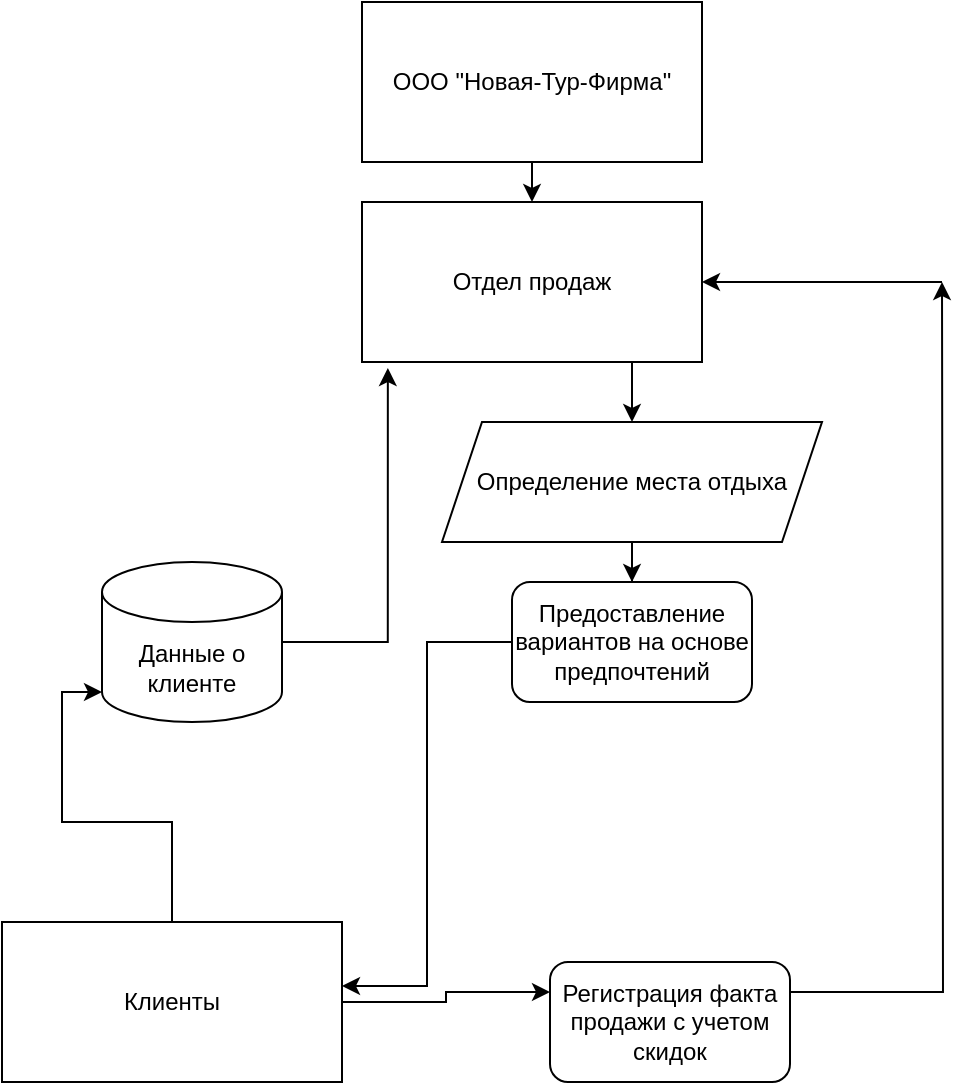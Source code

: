 <mxfile version="13.7.9" type="github">
  <diagram id="qFKxyE-M53xmJl7StOp3" name="Page-1">
    <mxGraphModel dx="1381" dy="764" grid="1" gridSize="10" guides="1" tooltips="1" connect="1" arrows="1" fold="1" page="1" pageScale="1" pageWidth="827" pageHeight="1169" math="0" shadow="0">
      <root>
        <mxCell id="0" />
        <mxCell id="1" parent="0" />
        <mxCell id="AVhFk2Lw0QTZrJyyEQa5-1" value="ООО &quot;Новая-Тур-Фирма&quot;" style="rounded=0;whiteSpace=wrap;html=1;" vertex="1" parent="1">
          <mxGeometry x="320" y="40" width="170" height="80" as="geometry" />
        </mxCell>
        <mxCell id="AVhFk2Lw0QTZrJyyEQa5-17" style="edgeStyle=orthogonalEdgeStyle;rounded=0;orthogonalLoop=1;jettySize=auto;html=1;exitX=0.75;exitY=1;exitDx=0;exitDy=0;entryX=0.5;entryY=0;entryDx=0;entryDy=0;" edge="1" parent="1" source="AVhFk2Lw0QTZrJyyEQa5-2" target="AVhFk2Lw0QTZrJyyEQa5-14">
          <mxGeometry relative="1" as="geometry" />
        </mxCell>
        <mxCell id="AVhFk2Lw0QTZrJyyEQa5-2" value="Отдел продаж" style="rounded=0;whiteSpace=wrap;html=1;" vertex="1" parent="1">
          <mxGeometry x="320" y="140" width="170" height="80" as="geometry" />
        </mxCell>
        <mxCell id="AVhFk2Lw0QTZrJyyEQa5-25" style="edgeStyle=orthogonalEdgeStyle;rounded=0;orthogonalLoop=1;jettySize=auto;html=1;entryX=0;entryY=1;entryDx=0;entryDy=-15;entryPerimeter=0;" edge="1" parent="1" source="AVhFk2Lw0QTZrJyyEQa5-3" target="AVhFk2Lw0QTZrJyyEQa5-21">
          <mxGeometry relative="1" as="geometry" />
        </mxCell>
        <mxCell id="AVhFk2Lw0QTZrJyyEQa5-27" style="edgeStyle=orthogonalEdgeStyle;rounded=0;orthogonalLoop=1;jettySize=auto;html=1;entryX=0;entryY=0.25;entryDx=0;entryDy=0;" edge="1" parent="1" source="AVhFk2Lw0QTZrJyyEQa5-3" target="AVhFk2Lw0QTZrJyyEQa5-26">
          <mxGeometry relative="1" as="geometry" />
        </mxCell>
        <mxCell id="AVhFk2Lw0QTZrJyyEQa5-3" value="Клиенты" style="rounded=0;whiteSpace=wrap;html=1;" vertex="1" parent="1">
          <mxGeometry x="140" y="500" width="170" height="80" as="geometry" />
        </mxCell>
        <mxCell id="AVhFk2Lw0QTZrJyyEQa5-4" value="" style="endArrow=classic;html=1;exitX=0.5;exitY=1;exitDx=0;exitDy=0;" edge="1" parent="1" source="AVhFk2Lw0QTZrJyyEQa5-1" target="AVhFk2Lw0QTZrJyyEQa5-2">
          <mxGeometry width="50" height="50" relative="1" as="geometry">
            <mxPoint x="243" y="130" as="sourcePoint" />
            <mxPoint x="290" y="130" as="targetPoint" />
          </mxGeometry>
        </mxCell>
        <mxCell id="AVhFk2Lw0QTZrJyyEQa5-16" style="edgeStyle=orthogonalEdgeStyle;rounded=0;orthogonalLoop=1;jettySize=auto;html=1;entryX=0.076;entryY=1.038;entryDx=0;entryDy=0;entryPerimeter=0;" edge="1" parent="1" source="AVhFk2Lw0QTZrJyyEQa5-21" target="AVhFk2Lw0QTZrJyyEQa5-2">
          <mxGeometry relative="1" as="geometry">
            <mxPoint x="110" y="400" as="sourcePoint" />
          </mxGeometry>
        </mxCell>
        <mxCell id="AVhFk2Lw0QTZrJyyEQa5-19" style="edgeStyle=orthogonalEdgeStyle;rounded=0;orthogonalLoop=1;jettySize=auto;html=1;entryX=0.5;entryY=0;entryDx=0;entryDy=0;" edge="1" parent="1" source="AVhFk2Lw0QTZrJyyEQa5-14" target="AVhFk2Lw0QTZrJyyEQa5-18">
          <mxGeometry relative="1" as="geometry" />
        </mxCell>
        <mxCell id="AVhFk2Lw0QTZrJyyEQa5-14" value="Определение места отдыха" style="shape=parallelogram;perimeter=parallelogramPerimeter;whiteSpace=wrap;html=1;fixedSize=1;" vertex="1" parent="1">
          <mxGeometry x="360" y="250" width="190" height="60" as="geometry" />
        </mxCell>
        <mxCell id="AVhFk2Lw0QTZrJyyEQa5-24" style="edgeStyle=orthogonalEdgeStyle;rounded=0;orthogonalLoop=1;jettySize=auto;html=1;entryX=1;entryY=0.4;entryDx=0;entryDy=0;entryPerimeter=0;" edge="1" parent="1" source="AVhFk2Lw0QTZrJyyEQa5-18" target="AVhFk2Lw0QTZrJyyEQa5-3">
          <mxGeometry relative="1" as="geometry" />
        </mxCell>
        <mxCell id="AVhFk2Lw0QTZrJyyEQa5-18" value="Предоставление вариантов на основе предпочтений" style="rounded=1;whiteSpace=wrap;html=1;" vertex="1" parent="1">
          <mxGeometry x="395" y="330" width="120" height="60" as="geometry" />
        </mxCell>
        <mxCell id="AVhFk2Lw0QTZrJyyEQa5-21" value="Данные о клиенте" style="shape=cylinder3;whiteSpace=wrap;html=1;boundedLbl=1;backgroundOutline=1;size=15;" vertex="1" parent="1">
          <mxGeometry x="190" y="320" width="90" height="80" as="geometry" />
        </mxCell>
        <mxCell id="AVhFk2Lw0QTZrJyyEQa5-28" style="edgeStyle=orthogonalEdgeStyle;rounded=0;orthogonalLoop=1;jettySize=auto;html=1;exitX=1;exitY=0.25;exitDx=0;exitDy=0;" edge="1" parent="1" source="AVhFk2Lw0QTZrJyyEQa5-26">
          <mxGeometry relative="1" as="geometry">
            <mxPoint x="610" y="180" as="targetPoint" />
          </mxGeometry>
        </mxCell>
        <mxCell id="AVhFk2Lw0QTZrJyyEQa5-26" value="Регистрация факта продажи с учетом скидок" style="rounded=1;whiteSpace=wrap;html=1;" vertex="1" parent="1">
          <mxGeometry x="414" y="520" width="120" height="60" as="geometry" />
        </mxCell>
        <mxCell id="AVhFk2Lw0QTZrJyyEQa5-29" value="" style="endArrow=classic;html=1;entryX=1;entryY=0.5;entryDx=0;entryDy=0;" edge="1" parent="1" target="AVhFk2Lw0QTZrJyyEQa5-2">
          <mxGeometry width="50" height="50" relative="1" as="geometry">
            <mxPoint x="610" y="180" as="sourcePoint" />
            <mxPoint x="440" y="320" as="targetPoint" />
          </mxGeometry>
        </mxCell>
      </root>
    </mxGraphModel>
  </diagram>
</mxfile>
